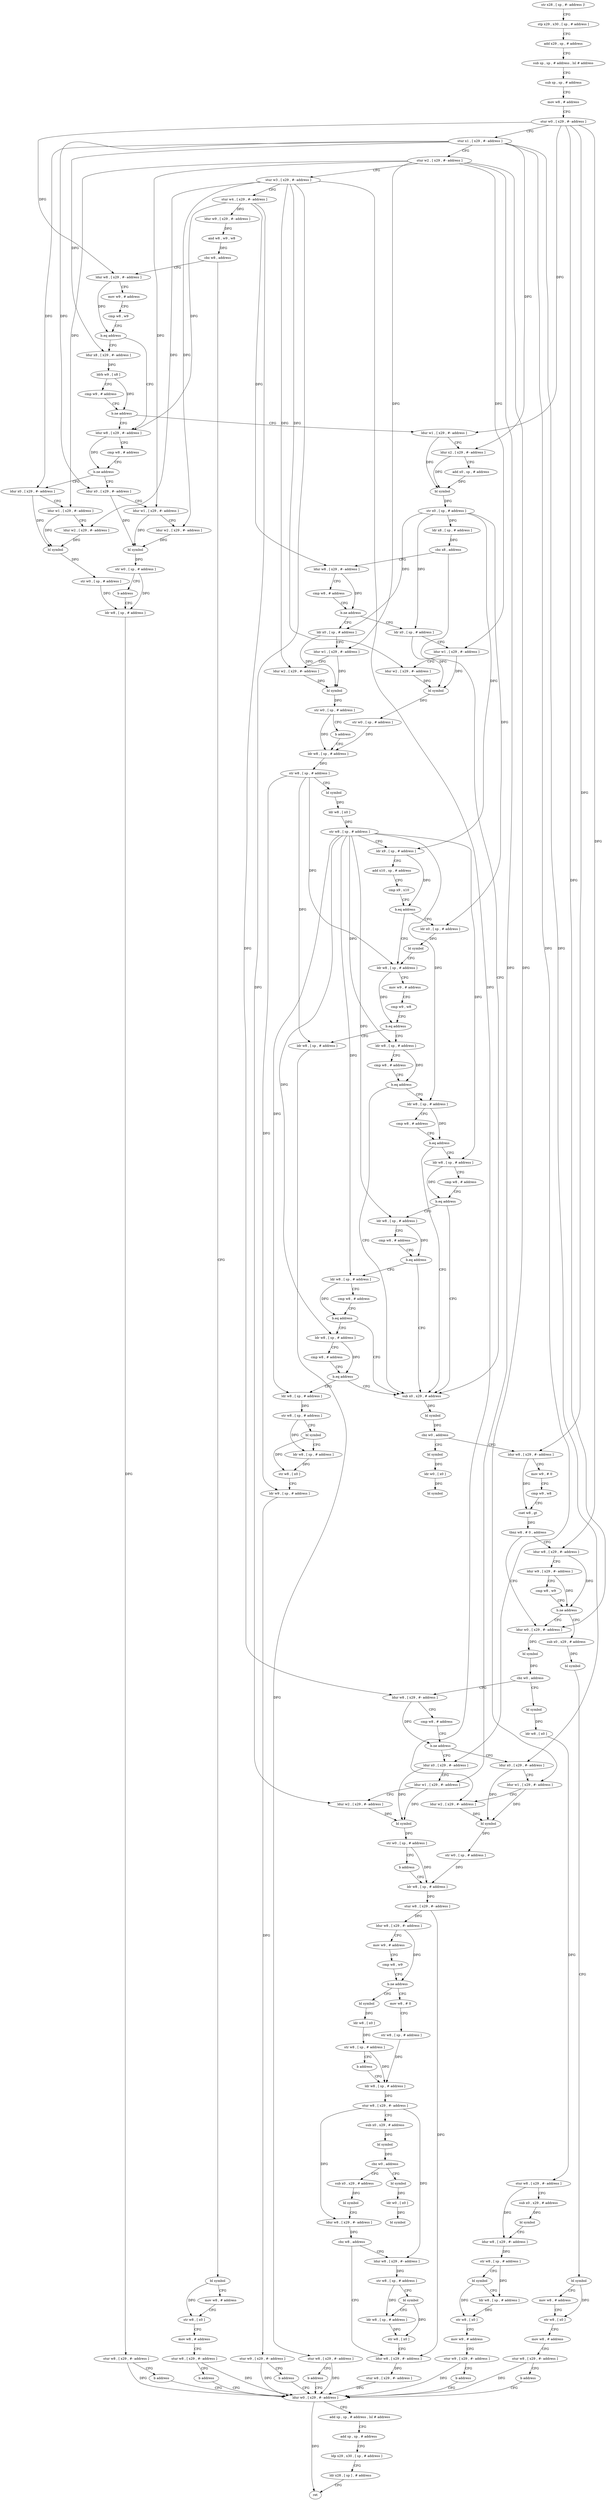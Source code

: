 digraph "func" {
"4210500" [label = "str x28 , [ sp , #- address ]!" ]
"4210504" [label = "stp x29 , x30 , [ sp , # address ]" ]
"4210508" [label = "add x29 , sp , # address" ]
"4210512" [label = "sub sp , sp , # address , lsl # address" ]
"4210516" [label = "sub sp , sp , # address" ]
"4210520" [label = "mov w8 , # address" ]
"4210524" [label = "stur w0 , [ x29 , #- address ]" ]
"4210528" [label = "stur x1 , [ x29 , #- address ]" ]
"4210532" [label = "stur w2 , [ x29 , #- address ]" ]
"4210536" [label = "stur w3 , [ x29 , #- address ]" ]
"4210540" [label = "stur w4 , [ x29 , #- address ]" ]
"4210544" [label = "ldur w9 , [ x29 , #- address ]" ]
"4210548" [label = "and w8 , w9 , w8" ]
"4210552" [label = "cbz w8 , address" ]
"4210580" [label = "ldur w8 , [ x29 , #- address ]" ]
"4210556" [label = "bl symbol" ]
"4210584" [label = "mov w9 , # address" ]
"4210588" [label = "cmp w8 , w9" ]
"4210592" [label = "b.eq address" ]
"4210612" [label = "ldur w8 , [ x29 , #- address ]" ]
"4210596" [label = "ldur x8 , [ x29 , #- address ]" ]
"4210560" [label = "mov w8 , # address" ]
"4210564" [label = "str w8 , [ x0 ]" ]
"4210568" [label = "mov w8 , # address" ]
"4210572" [label = "stur w8 , [ x29 , #- address ]" ]
"4210576" [label = "b address" ]
"4211276" [label = "ldur w0 , [ x29 , #- address ]" ]
"4210616" [label = "cmp w8 , # address" ]
"4210620" [label = "b.ne address" ]
"4210648" [label = "ldur x0 , [ x29 , #- address ]" ]
"4210624" [label = "ldur x0 , [ x29 , #- address ]" ]
"4210600" [label = "ldrb w9 , [ x8 ]" ]
"4210604" [label = "cmp w9 , # address" ]
"4210608" [label = "b.ne address" ]
"4210680" [label = "ldur w1 , [ x29 , #- address ]" ]
"4211280" [label = "add sp , sp , # address , lsl # address" ]
"4211284" [label = "add sp , sp , # address" ]
"4211288" [label = "ldp x29 , x30 , [ sp , # address ]" ]
"4211292" [label = "ldr x28 , [ sp ] , # address" ]
"4211296" [label = "ret" ]
"4210652" [label = "ldur w1 , [ x29 , #- address ]" ]
"4210656" [label = "ldur w2 , [ x29 , #- address ]" ]
"4210660" [label = "bl symbol" ]
"4210664" [label = "str w0 , [ sp , # address ]" ]
"4210668" [label = "ldr w8 , [ sp , # address ]" ]
"4210628" [label = "ldur w1 , [ x29 , #- address ]" ]
"4210632" [label = "ldur w2 , [ x29 , #- address ]" ]
"4210636" [label = "bl symbol" ]
"4210640" [label = "str w0 , [ sp , # address ]" ]
"4210644" [label = "b address" ]
"4210684" [label = "ldur x2 , [ x29 , #- address ]" ]
"4210688" [label = "add x0 , sp , # address" ]
"4210692" [label = "bl symbol" ]
"4210696" [label = "str x0 , [ sp , # address ]" ]
"4210700" [label = "ldr x8 , [ sp , # address ]" ]
"4210704" [label = "cbz x8 , address" ]
"4210940" [label = "sub x0 , x29 , # address" ]
"4210708" [label = "ldur w8 , [ x29 , #- address ]" ]
"4210672" [label = "stur w8 , [ x29 , #- address ]" ]
"4210676" [label = "b address" ]
"4210944" [label = "bl symbol" ]
"4210948" [label = "cbz w0 , address" ]
"4210964" [label = "ldur w8 , [ x29 , #- address ]" ]
"4210952" [label = "bl symbol" ]
"4210712" [label = "cmp w8 , # address" ]
"4210716" [label = "b.ne address" ]
"4210744" [label = "ldr x0 , [ sp , # address ]" ]
"4210720" [label = "ldr x0 , [ sp , # address ]" ]
"4210968" [label = "mov w9 , # 0" ]
"4210972" [label = "cmp w9 , w8" ]
"4210976" [label = "cset w8 , gt" ]
"4210980" [label = "tbnz w8 , # 0 , address" ]
"4211032" [label = "ldur w0 , [ x29 , #- address ]" ]
"4210984" [label = "ldur w8 , [ x29 , #- address ]" ]
"4210956" [label = "ldr w0 , [ x0 ]" ]
"4210960" [label = "bl symbol" ]
"4210748" [label = "ldur w1 , [ x29 , #- address ]" ]
"4210752" [label = "ldur w2 , [ x29 , #- address ]" ]
"4210756" [label = "bl symbol" ]
"4210760" [label = "str w0 , [ sp , # address ]" ]
"4210764" [label = "ldr w8 , [ sp , # address ]" ]
"4210724" [label = "ldur w1 , [ x29 , #- address ]" ]
"4210728" [label = "ldur w2 , [ x29 , #- address ]" ]
"4210732" [label = "bl symbol" ]
"4210736" [label = "str w0 , [ sp , # address ]" ]
"4210740" [label = "b address" ]
"4211036" [label = "bl symbol" ]
"4211040" [label = "cbz w0 , address" ]
"4211096" [label = "ldur w8 , [ x29 , #- address ]" ]
"4211044" [label = "bl symbol" ]
"4210988" [label = "ldur w9 , [ x29 , #- address ]" ]
"4210992" [label = "cmp w8 , w9" ]
"4210996" [label = "b.ne address" ]
"4211000" [label = "sub x0 , x29 , # address" ]
"4210808" [label = "ldr w8 , [ sp , # address ]" ]
"4210812" [label = "mov w9 , # address" ]
"4210816" [label = "cmp w9 , w8" ]
"4210820" [label = "b.eq address" ]
"4210836" [label = "ldr w8 , [ sp , # address ]" ]
"4210824" [label = "ldr w8 , [ sp , # address ]" ]
"4210800" [label = "ldr x0 , [ sp , # address ]" ]
"4210804" [label = "bl symbol" ]
"4210768" [label = "str w8 , [ sp , # address ]" ]
"4210772" [label = "bl symbol" ]
"4210776" [label = "ldr w8 , [ x0 ]" ]
"4210780" [label = "str w8 , [ sp , # address ]" ]
"4210784" [label = "ldr x9 , [ sp , # address ]" ]
"4210788" [label = "add x10 , sp , # address" ]
"4210792" [label = "cmp x9 , x10" ]
"4210796" [label = "b.eq address" ]
"4211100" [label = "cmp w8 , # address" ]
"4211104" [label = "b.ne address" ]
"4211132" [label = "ldur x0 , [ x29 , #- address ]" ]
"4211108" [label = "ldur x0 , [ x29 , #- address ]" ]
"4211048" [label = "ldr w8 , [ x0 ]" ]
"4211052" [label = "stur w8 , [ x29 , #- address ]" ]
"4211056" [label = "sub x0 , x29 , # address" ]
"4211060" [label = "bl symbol" ]
"4211064" [label = "ldur w8 , [ x29 , #- address ]" ]
"4211068" [label = "str w8 , [ sp , # address ]" ]
"4211072" [label = "bl symbol" ]
"4211076" [label = "ldr w8 , [ sp , # address ]" ]
"4211080" [label = "str w8 , [ x0 ]" ]
"4211084" [label = "mov w9 , # address" ]
"4211088" [label = "stur w9 , [ x29 , #- address ]" ]
"4211092" [label = "b address" ]
"4211004" [label = "bl symbol" ]
"4211008" [label = "bl symbol" ]
"4211012" [label = "mov w8 , # address" ]
"4211016" [label = "str w8 , [ x0 ]" ]
"4211020" [label = "mov w8 , # address" ]
"4211024" [label = "stur w8 , [ x29 , #- address ]" ]
"4211028" [label = "b address" ]
"4210840" [label = "cmp w8 , # address" ]
"4210844" [label = "b.eq address" ]
"4210848" [label = "ldr w8 , [ sp , # address ]" ]
"4210828" [label = "stur w8 , [ x29 , #- address ]" ]
"4210832" [label = "b address" ]
"4211136" [label = "ldur w1 , [ x29 , #- address ]" ]
"4211140" [label = "ldur w2 , [ x29 , #- address ]" ]
"4211144" [label = "bl symbol" ]
"4211148" [label = "str w0 , [ sp , # address ]" ]
"4211152" [label = "ldr w8 , [ sp , # address ]" ]
"4211112" [label = "ldur w1 , [ x29 , #- address ]" ]
"4211116" [label = "ldur w2 , [ x29 , #- address ]" ]
"4211120" [label = "bl symbol" ]
"4211124" [label = "str w0 , [ sp , # address ]" ]
"4211128" [label = "b address" ]
"4210852" [label = "cmp w8 , # address" ]
"4210856" [label = "b.eq address" ]
"4210860" [label = "ldr w8 , [ sp , # address ]" ]
"4211192" [label = "mov w8 , # 0" ]
"4211196" [label = "str w8 , [ sp , # address ]" ]
"4211200" [label = "ldr w8 , [ sp , # address ]" ]
"4211176" [label = "bl symbol" ]
"4211180" [label = "ldr w8 , [ x0 ]" ]
"4211184" [label = "str w8 , [ sp , # address ]" ]
"4211188" [label = "b address" ]
"4211156" [label = "stur w8 , [ x29 , #- address ]" ]
"4211160" [label = "ldur w8 , [ x29 , #- address ]" ]
"4211164" [label = "mov w9 , # address" ]
"4211168" [label = "cmp w8 , w9" ]
"4211172" [label = "b.ne address" ]
"4210864" [label = "cmp w8 , # address" ]
"4210868" [label = "b.eq address" ]
"4210872" [label = "ldr w8 , [ sp , # address ]" ]
"4211232" [label = "sub x0 , x29 , # address" ]
"4211236" [label = "bl symbol" ]
"4211240" [label = "ldur w8 , [ x29 , #- address ]" ]
"4211244" [label = "cbz w8 , address" ]
"4211268" [label = "ldur w8 , [ x29 , #- address ]" ]
"4211248" [label = "ldur w8 , [ x29 , #- address ]" ]
"4211220" [label = "bl symbol" ]
"4211224" [label = "ldr w0 , [ x0 ]" ]
"4211228" [label = "bl symbol" ]
"4211204" [label = "stur w8 , [ x29 , #- address ]" ]
"4211208" [label = "sub x0 , x29 , # address" ]
"4211212" [label = "bl symbol" ]
"4211216" [label = "cbz w0 , address" ]
"4210876" [label = "cmp w8 , # address" ]
"4210880" [label = "b.eq address" ]
"4210884" [label = "ldr w8 , [ sp , # address ]" ]
"4211272" [label = "stur w8 , [ x29 , #- address ]" ]
"4211252" [label = "str w8 , [ sp , # address ]" ]
"4211256" [label = "bl symbol" ]
"4211260" [label = "ldr w8 , [ sp , # address ]" ]
"4211264" [label = "str w8 , [ x0 ]" ]
"4210888" [label = "cmp w8 , # address" ]
"4210892" [label = "b.eq address" ]
"4210896" [label = "ldr w8 , [ sp , # address ]" ]
"4210900" [label = "cmp w8 , # address" ]
"4210904" [label = "b.eq address" ]
"4210908" [label = "ldr w8 , [ sp , # address ]" ]
"4210912" [label = "str w8 , [ sp , # address ]" ]
"4210916" [label = "bl symbol" ]
"4210920" [label = "ldr w8 , [ sp , # address ]" ]
"4210924" [label = "str w8 , [ x0 ]" ]
"4210928" [label = "ldr w9 , [ sp , # address ]" ]
"4210932" [label = "stur w9 , [ x29 , #- address ]" ]
"4210936" [label = "b address" ]
"4210500" -> "4210504" [ label = "CFG" ]
"4210504" -> "4210508" [ label = "CFG" ]
"4210508" -> "4210512" [ label = "CFG" ]
"4210512" -> "4210516" [ label = "CFG" ]
"4210516" -> "4210520" [ label = "CFG" ]
"4210520" -> "4210524" [ label = "CFG" ]
"4210524" -> "4210528" [ label = "CFG" ]
"4210524" -> "4210580" [ label = "DFG" ]
"4210524" -> "4210680" [ label = "DFG" ]
"4210524" -> "4210964" [ label = "DFG" ]
"4210524" -> "4211032" [ label = "DFG" ]
"4210524" -> "4210984" [ label = "DFG" ]
"4210528" -> "4210532" [ label = "CFG" ]
"4210528" -> "4210596" [ label = "DFG" ]
"4210528" -> "4210648" [ label = "DFG" ]
"4210528" -> "4210624" [ label = "DFG" ]
"4210528" -> "4210684" [ label = "DFG" ]
"4210528" -> "4211132" [ label = "DFG" ]
"4210528" -> "4211108" [ label = "DFG" ]
"4210532" -> "4210536" [ label = "CFG" ]
"4210532" -> "4210652" [ label = "DFG" ]
"4210532" -> "4210628" [ label = "DFG" ]
"4210532" -> "4210748" [ label = "DFG" ]
"4210532" -> "4210724" [ label = "DFG" ]
"4210532" -> "4211136" [ label = "DFG" ]
"4210532" -> "4211112" [ label = "DFG" ]
"4210536" -> "4210540" [ label = "CFG" ]
"4210536" -> "4210656" [ label = "DFG" ]
"4210536" -> "4210632" [ label = "DFG" ]
"4210536" -> "4210752" [ label = "DFG" ]
"4210536" -> "4210728" [ label = "DFG" ]
"4210536" -> "4211140" [ label = "DFG" ]
"4210536" -> "4211116" [ label = "DFG" ]
"4210540" -> "4210544" [ label = "DFG" ]
"4210540" -> "4210612" [ label = "DFG" ]
"4210540" -> "4210708" [ label = "DFG" ]
"4210540" -> "4211096" [ label = "DFG" ]
"4210544" -> "4210548" [ label = "DFG" ]
"4210548" -> "4210552" [ label = "DFG" ]
"4210552" -> "4210580" [ label = "CFG" ]
"4210552" -> "4210556" [ label = "CFG" ]
"4210580" -> "4210584" [ label = "CFG" ]
"4210580" -> "4210592" [ label = "DFG" ]
"4210556" -> "4210560" [ label = "CFG" ]
"4210556" -> "4210564" [ label = "DFG" ]
"4210584" -> "4210588" [ label = "CFG" ]
"4210588" -> "4210592" [ label = "CFG" ]
"4210592" -> "4210612" [ label = "CFG" ]
"4210592" -> "4210596" [ label = "CFG" ]
"4210612" -> "4210616" [ label = "CFG" ]
"4210612" -> "4210620" [ label = "DFG" ]
"4210596" -> "4210600" [ label = "DFG" ]
"4210560" -> "4210564" [ label = "CFG" ]
"4210564" -> "4210568" [ label = "CFG" ]
"4210568" -> "4210572" [ label = "CFG" ]
"4210572" -> "4210576" [ label = "CFG" ]
"4210572" -> "4211276" [ label = "DFG" ]
"4210576" -> "4211276" [ label = "CFG" ]
"4211276" -> "4211280" [ label = "CFG" ]
"4211276" -> "4211296" [ label = "DFG" ]
"4210616" -> "4210620" [ label = "CFG" ]
"4210620" -> "4210648" [ label = "CFG" ]
"4210620" -> "4210624" [ label = "CFG" ]
"4210648" -> "4210652" [ label = "CFG" ]
"4210648" -> "4210660" [ label = "DFG" ]
"4210624" -> "4210628" [ label = "CFG" ]
"4210624" -> "4210636" [ label = "DFG" ]
"4210600" -> "4210604" [ label = "CFG" ]
"4210600" -> "4210608" [ label = "DFG" ]
"4210604" -> "4210608" [ label = "CFG" ]
"4210608" -> "4210680" [ label = "CFG" ]
"4210608" -> "4210612" [ label = "CFG" ]
"4210680" -> "4210684" [ label = "CFG" ]
"4210680" -> "4210692" [ label = "DFG" ]
"4211280" -> "4211284" [ label = "CFG" ]
"4211284" -> "4211288" [ label = "CFG" ]
"4211288" -> "4211292" [ label = "CFG" ]
"4211292" -> "4211296" [ label = "CFG" ]
"4210652" -> "4210656" [ label = "CFG" ]
"4210652" -> "4210660" [ label = "DFG" ]
"4210656" -> "4210660" [ label = "DFG" ]
"4210660" -> "4210664" [ label = "DFG" ]
"4210664" -> "4210668" [ label = "DFG" ]
"4210668" -> "4210672" [ label = "DFG" ]
"4210628" -> "4210632" [ label = "CFG" ]
"4210628" -> "4210636" [ label = "DFG" ]
"4210632" -> "4210636" [ label = "DFG" ]
"4210636" -> "4210640" [ label = "DFG" ]
"4210640" -> "4210644" [ label = "CFG" ]
"4210640" -> "4210668" [ label = "DFG" ]
"4210644" -> "4210668" [ label = "CFG" ]
"4210684" -> "4210688" [ label = "CFG" ]
"4210684" -> "4210692" [ label = "DFG" ]
"4210688" -> "4210692" [ label = "DFG" ]
"4210692" -> "4210696" [ label = "DFG" ]
"4210696" -> "4210700" [ label = "DFG" ]
"4210696" -> "4210744" [ label = "DFG" ]
"4210696" -> "4210720" [ label = "DFG" ]
"4210696" -> "4210784" [ label = "DFG" ]
"4210696" -> "4210800" [ label = "DFG" ]
"4210700" -> "4210704" [ label = "DFG" ]
"4210704" -> "4210940" [ label = "CFG" ]
"4210704" -> "4210708" [ label = "CFG" ]
"4210940" -> "4210944" [ label = "DFG" ]
"4210708" -> "4210712" [ label = "CFG" ]
"4210708" -> "4210716" [ label = "DFG" ]
"4210672" -> "4210676" [ label = "CFG" ]
"4210672" -> "4211276" [ label = "DFG" ]
"4210676" -> "4211276" [ label = "CFG" ]
"4210944" -> "4210948" [ label = "DFG" ]
"4210948" -> "4210964" [ label = "CFG" ]
"4210948" -> "4210952" [ label = "CFG" ]
"4210964" -> "4210968" [ label = "CFG" ]
"4210964" -> "4210976" [ label = "DFG" ]
"4210952" -> "4210956" [ label = "DFG" ]
"4210712" -> "4210716" [ label = "CFG" ]
"4210716" -> "4210744" [ label = "CFG" ]
"4210716" -> "4210720" [ label = "CFG" ]
"4210744" -> "4210748" [ label = "CFG" ]
"4210744" -> "4210756" [ label = "DFG" ]
"4210720" -> "4210724" [ label = "CFG" ]
"4210720" -> "4210732" [ label = "DFG" ]
"4210968" -> "4210972" [ label = "CFG" ]
"4210972" -> "4210976" [ label = "CFG" ]
"4210976" -> "4210980" [ label = "DFG" ]
"4210980" -> "4211032" [ label = "CFG" ]
"4210980" -> "4210984" [ label = "CFG" ]
"4211032" -> "4211036" [ label = "DFG" ]
"4210984" -> "4210988" [ label = "CFG" ]
"4210984" -> "4210996" [ label = "DFG" ]
"4210956" -> "4210960" [ label = "DFG" ]
"4210748" -> "4210752" [ label = "CFG" ]
"4210748" -> "4210756" [ label = "DFG" ]
"4210752" -> "4210756" [ label = "DFG" ]
"4210756" -> "4210760" [ label = "DFG" ]
"4210760" -> "4210764" [ label = "DFG" ]
"4210764" -> "4210768" [ label = "DFG" ]
"4210724" -> "4210728" [ label = "CFG" ]
"4210724" -> "4210732" [ label = "DFG" ]
"4210728" -> "4210732" [ label = "DFG" ]
"4210732" -> "4210736" [ label = "DFG" ]
"4210736" -> "4210740" [ label = "CFG" ]
"4210736" -> "4210764" [ label = "DFG" ]
"4210740" -> "4210764" [ label = "CFG" ]
"4211036" -> "4211040" [ label = "DFG" ]
"4211040" -> "4211096" [ label = "CFG" ]
"4211040" -> "4211044" [ label = "CFG" ]
"4211096" -> "4211100" [ label = "CFG" ]
"4211096" -> "4211104" [ label = "DFG" ]
"4211044" -> "4211048" [ label = "DFG" ]
"4210988" -> "4210992" [ label = "CFG" ]
"4210988" -> "4210996" [ label = "DFG" ]
"4210992" -> "4210996" [ label = "CFG" ]
"4210996" -> "4211032" [ label = "CFG" ]
"4210996" -> "4211000" [ label = "CFG" ]
"4211000" -> "4211004" [ label = "DFG" ]
"4210808" -> "4210812" [ label = "CFG" ]
"4210808" -> "4210820" [ label = "DFG" ]
"4210812" -> "4210816" [ label = "CFG" ]
"4210816" -> "4210820" [ label = "CFG" ]
"4210820" -> "4210836" [ label = "CFG" ]
"4210820" -> "4210824" [ label = "CFG" ]
"4210836" -> "4210840" [ label = "CFG" ]
"4210836" -> "4210844" [ label = "DFG" ]
"4210824" -> "4210828" [ label = "DFG" ]
"4210800" -> "4210804" [ label = "DFG" ]
"4210804" -> "4210808" [ label = "CFG" ]
"4210768" -> "4210772" [ label = "CFG" ]
"4210768" -> "4210808" [ label = "DFG" ]
"4210768" -> "4210824" [ label = "DFG" ]
"4210768" -> "4210928" [ label = "DFG" ]
"4210772" -> "4210776" [ label = "DFG" ]
"4210776" -> "4210780" [ label = "DFG" ]
"4210780" -> "4210784" [ label = "CFG" ]
"4210780" -> "4210836" [ label = "DFG" ]
"4210780" -> "4210848" [ label = "DFG" ]
"4210780" -> "4210860" [ label = "DFG" ]
"4210780" -> "4210872" [ label = "DFG" ]
"4210780" -> "4210884" [ label = "DFG" ]
"4210780" -> "4210896" [ label = "DFG" ]
"4210780" -> "4210908" [ label = "DFG" ]
"4210784" -> "4210788" [ label = "CFG" ]
"4210784" -> "4210796" [ label = "DFG" ]
"4210788" -> "4210792" [ label = "CFG" ]
"4210792" -> "4210796" [ label = "CFG" ]
"4210796" -> "4210808" [ label = "CFG" ]
"4210796" -> "4210800" [ label = "CFG" ]
"4211100" -> "4211104" [ label = "CFG" ]
"4211104" -> "4211132" [ label = "CFG" ]
"4211104" -> "4211108" [ label = "CFG" ]
"4211132" -> "4211136" [ label = "CFG" ]
"4211132" -> "4211144" [ label = "DFG" ]
"4211108" -> "4211112" [ label = "CFG" ]
"4211108" -> "4211120" [ label = "DFG" ]
"4211048" -> "4211052" [ label = "DFG" ]
"4211052" -> "4211056" [ label = "CFG" ]
"4211052" -> "4211064" [ label = "DFG" ]
"4211056" -> "4211060" [ label = "DFG" ]
"4211060" -> "4211064" [ label = "CFG" ]
"4211064" -> "4211068" [ label = "DFG" ]
"4211068" -> "4211072" [ label = "CFG" ]
"4211068" -> "4211076" [ label = "DFG" ]
"4211072" -> "4211076" [ label = "CFG" ]
"4211072" -> "4211080" [ label = "DFG" ]
"4211076" -> "4211080" [ label = "DFG" ]
"4211080" -> "4211084" [ label = "CFG" ]
"4211084" -> "4211088" [ label = "CFG" ]
"4211088" -> "4211092" [ label = "CFG" ]
"4211088" -> "4211276" [ label = "DFG" ]
"4211092" -> "4211276" [ label = "CFG" ]
"4211004" -> "4211008" [ label = "CFG" ]
"4211008" -> "4211012" [ label = "CFG" ]
"4211008" -> "4211016" [ label = "DFG" ]
"4211012" -> "4211016" [ label = "CFG" ]
"4211016" -> "4211020" [ label = "CFG" ]
"4211020" -> "4211024" [ label = "CFG" ]
"4211024" -> "4211028" [ label = "CFG" ]
"4211024" -> "4211276" [ label = "DFG" ]
"4211028" -> "4211276" [ label = "CFG" ]
"4210840" -> "4210844" [ label = "CFG" ]
"4210844" -> "4210940" [ label = "CFG" ]
"4210844" -> "4210848" [ label = "CFG" ]
"4210848" -> "4210852" [ label = "CFG" ]
"4210848" -> "4210856" [ label = "DFG" ]
"4210828" -> "4210832" [ label = "CFG" ]
"4210828" -> "4211276" [ label = "DFG" ]
"4210832" -> "4211276" [ label = "CFG" ]
"4211136" -> "4211140" [ label = "CFG" ]
"4211136" -> "4211144" [ label = "DFG" ]
"4211140" -> "4211144" [ label = "DFG" ]
"4211144" -> "4211148" [ label = "DFG" ]
"4211148" -> "4211152" [ label = "DFG" ]
"4211152" -> "4211156" [ label = "DFG" ]
"4211112" -> "4211116" [ label = "CFG" ]
"4211112" -> "4211120" [ label = "DFG" ]
"4211116" -> "4211120" [ label = "DFG" ]
"4211120" -> "4211124" [ label = "DFG" ]
"4211124" -> "4211128" [ label = "CFG" ]
"4211124" -> "4211152" [ label = "DFG" ]
"4211128" -> "4211152" [ label = "CFG" ]
"4210852" -> "4210856" [ label = "CFG" ]
"4210856" -> "4210940" [ label = "CFG" ]
"4210856" -> "4210860" [ label = "CFG" ]
"4210860" -> "4210864" [ label = "CFG" ]
"4210860" -> "4210868" [ label = "DFG" ]
"4211192" -> "4211196" [ label = "CFG" ]
"4211196" -> "4211200" [ label = "DFG" ]
"4211200" -> "4211204" [ label = "DFG" ]
"4211176" -> "4211180" [ label = "DFG" ]
"4211180" -> "4211184" [ label = "DFG" ]
"4211184" -> "4211188" [ label = "CFG" ]
"4211184" -> "4211200" [ label = "DFG" ]
"4211188" -> "4211200" [ label = "CFG" ]
"4211156" -> "4211160" [ label = "DFG" ]
"4211156" -> "4211268" [ label = "DFG" ]
"4211160" -> "4211164" [ label = "CFG" ]
"4211160" -> "4211172" [ label = "DFG" ]
"4211164" -> "4211168" [ label = "CFG" ]
"4211168" -> "4211172" [ label = "CFG" ]
"4211172" -> "4211192" [ label = "CFG" ]
"4211172" -> "4211176" [ label = "CFG" ]
"4210864" -> "4210868" [ label = "CFG" ]
"4210868" -> "4210940" [ label = "CFG" ]
"4210868" -> "4210872" [ label = "CFG" ]
"4210872" -> "4210876" [ label = "CFG" ]
"4210872" -> "4210880" [ label = "DFG" ]
"4211232" -> "4211236" [ label = "DFG" ]
"4211236" -> "4211240" [ label = "CFG" ]
"4211240" -> "4211244" [ label = "DFG" ]
"4211244" -> "4211268" [ label = "CFG" ]
"4211244" -> "4211248" [ label = "CFG" ]
"4211268" -> "4211272" [ label = "DFG" ]
"4211248" -> "4211252" [ label = "DFG" ]
"4211220" -> "4211224" [ label = "DFG" ]
"4211224" -> "4211228" [ label = "DFG" ]
"4211204" -> "4211208" [ label = "CFG" ]
"4211204" -> "4211240" [ label = "DFG" ]
"4211204" -> "4211248" [ label = "DFG" ]
"4211208" -> "4211212" [ label = "DFG" ]
"4211212" -> "4211216" [ label = "DFG" ]
"4211216" -> "4211232" [ label = "CFG" ]
"4211216" -> "4211220" [ label = "CFG" ]
"4210876" -> "4210880" [ label = "CFG" ]
"4210880" -> "4210940" [ label = "CFG" ]
"4210880" -> "4210884" [ label = "CFG" ]
"4210884" -> "4210888" [ label = "CFG" ]
"4210884" -> "4210892" [ label = "DFG" ]
"4211272" -> "4211276" [ label = "DFG" ]
"4211252" -> "4211256" [ label = "CFG" ]
"4211252" -> "4211260" [ label = "DFG" ]
"4211256" -> "4211260" [ label = "CFG" ]
"4211256" -> "4211264" [ label = "DFG" ]
"4211260" -> "4211264" [ label = "DFG" ]
"4211264" -> "4211268" [ label = "CFG" ]
"4210888" -> "4210892" [ label = "CFG" ]
"4210892" -> "4210940" [ label = "CFG" ]
"4210892" -> "4210896" [ label = "CFG" ]
"4210896" -> "4210900" [ label = "CFG" ]
"4210896" -> "4210904" [ label = "DFG" ]
"4210900" -> "4210904" [ label = "CFG" ]
"4210904" -> "4210940" [ label = "CFG" ]
"4210904" -> "4210908" [ label = "CFG" ]
"4210908" -> "4210912" [ label = "DFG" ]
"4210912" -> "4210916" [ label = "CFG" ]
"4210912" -> "4210920" [ label = "DFG" ]
"4210916" -> "4210920" [ label = "CFG" ]
"4210916" -> "4210924" [ label = "DFG" ]
"4210920" -> "4210924" [ label = "DFG" ]
"4210924" -> "4210928" [ label = "CFG" ]
"4210928" -> "4210932" [ label = "DFG" ]
"4210932" -> "4210936" [ label = "CFG" ]
"4210932" -> "4211276" [ label = "DFG" ]
"4210936" -> "4211276" [ label = "CFG" ]
}
